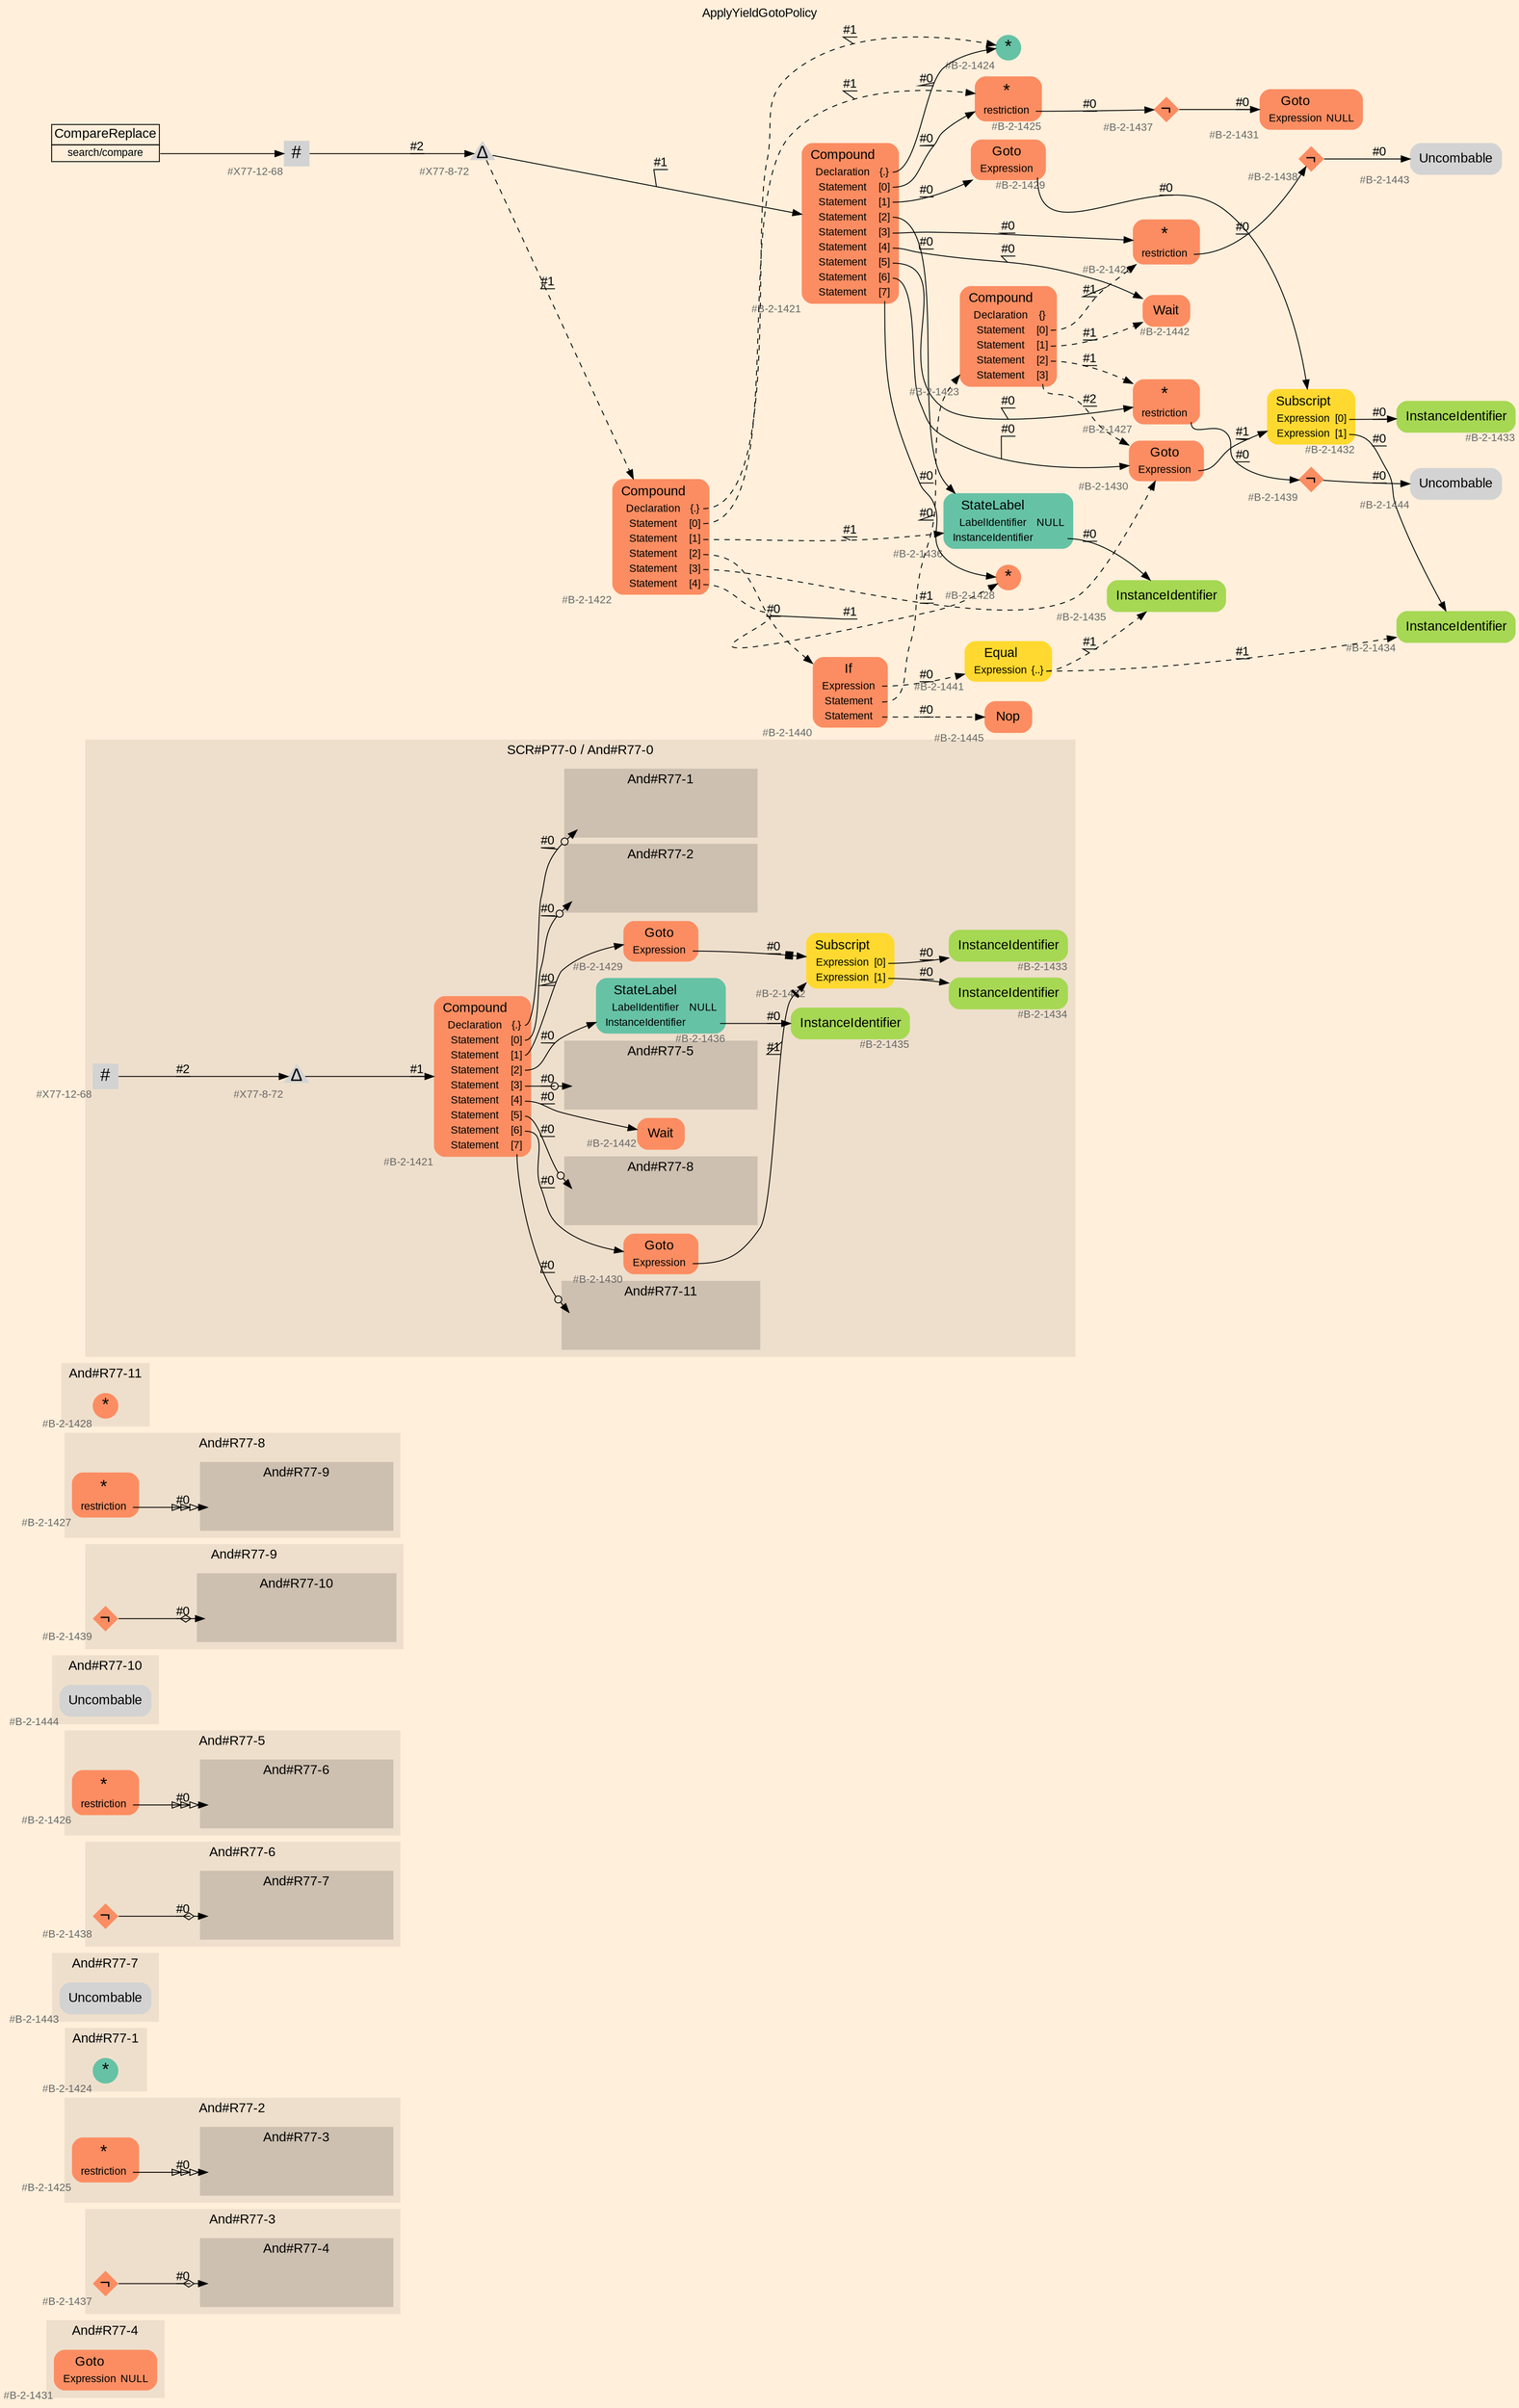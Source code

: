 digraph "ApplyYieldGotoPolicy" {
label = "ApplyYieldGotoPolicy"
labelloc = t
graph [
    rankdir = "LR"
    ranksep = 0.3
    bgcolor = antiquewhite1
    color = black
    fontcolor = black
    fontname = "Arial"
];
node [
    fontname = "Arial"
];
edge [
    fontname = "Arial"
];

// -------------------- figure And#R77-4 --------------------
// -------- region And#R77-4 ----------
subgraph "clusterAnd#R77-4" {
    label = "And#R77-4"
    style = "filled"
    color = antiquewhite2
    fontsize = "15"
    // -------- block And#R77-4/#B-2-1431 ----------
    "And#R77-4/#B-2-1431" [
        fillcolor = "/set28/2"
        xlabel = "#B-2-1431"
        fontsize = "12"
        fontcolor = grey40
        shape = "plaintext"
        label = <<TABLE BORDER="0" CELLBORDER="0" CELLSPACING="0">
         <TR><TD><FONT COLOR="black" POINT-SIZE="15">Goto</FONT></TD></TR>
         <TR><TD><FONT COLOR="black" POINT-SIZE="12">Expression</FONT></TD><TD PORT="port0"><FONT COLOR="black" POINT-SIZE="12">NULL</FONT></TD></TR>
        </TABLE>>
        style = "rounded,filled"
    ];
    
}


// -------------------- figure And#R77-3 --------------------
// -------- region And#R77-3 ----------
subgraph "clusterAnd#R77-3" {
    label = "And#R77-3"
    style = "filled"
    color = antiquewhite2
    fontsize = "15"
    // -------- block And#R77-3/#B-2-1437 ----------
    "And#R77-3/#B-2-1437" [
        fillcolor = "/set28/2"
        xlabel = "#B-2-1437"
        fontsize = "12"
        fontcolor = grey40
        shape = "diamond"
        label = <<FONT COLOR="black" POINT-SIZE="20">¬</FONT>>
        style = "filled"
        penwidth = 0.0
        fixedsize = true
        width = 0.4
        height = 0.4
    ];
    
    // -------- region And#R77-3/And#R77-4 ----------
    subgraph "clusterAnd#R77-3/And#R77-4" {
        label = "And#R77-4"
        style = "filled"
        color = antiquewhite3
        fontsize = "15"
        // -------- block And#R77-3/And#R77-4/#B-2-1431 ----------
        "And#R77-3/And#R77-4/#B-2-1431" [
            fillcolor = "/set28/2"
            xlabel = "#B-2-1431"
            fontsize = "12"
            fontcolor = grey40
            shape = "none"
            style = "invisible"
        ];
        
    }
    
}

"And#R77-3/#B-2-1437" -> "And#R77-3/And#R77-4/#B-2-1431" [
    arrowhead="normalnoneodiamond"
    label = "#0"
    decorate = true
    color = black
    fontcolor = black
];


// -------------------- figure And#R77-2 --------------------
// -------- region And#R77-2 ----------
subgraph "clusterAnd#R77-2" {
    label = "And#R77-2"
    style = "filled"
    color = antiquewhite2
    fontsize = "15"
    // -------- block And#R77-2/#B-2-1425 ----------
    "And#R77-2/#B-2-1425" [
        fillcolor = "/set28/2"
        xlabel = "#B-2-1425"
        fontsize = "12"
        fontcolor = grey40
        shape = "plaintext"
        label = <<TABLE BORDER="0" CELLBORDER="0" CELLSPACING="0">
         <TR><TD><FONT COLOR="black" POINT-SIZE="20">*</FONT></TD></TR>
         <TR><TD><FONT COLOR="black" POINT-SIZE="12">restriction</FONT></TD><TD PORT="port0"></TD></TR>
        </TABLE>>
        style = "rounded,filled"
    ];
    
    // -------- region And#R77-2/And#R77-3 ----------
    subgraph "clusterAnd#R77-2/And#R77-3" {
        label = "And#R77-3"
        style = "filled"
        color = antiquewhite3
        fontsize = "15"
        // -------- block And#R77-2/And#R77-3/#B-2-1437 ----------
        "And#R77-2/And#R77-3/#B-2-1437" [
            fillcolor = "/set28/2"
            xlabel = "#B-2-1437"
            fontsize = "12"
            fontcolor = grey40
            shape = "none"
            style = "invisible"
        ];
        
    }
    
}

"And#R77-2/#B-2-1425":port0 -> "And#R77-2/And#R77-3/#B-2-1437" [
    arrowhead="normalonormalonormalonormal"
    label = "#0"
    decorate = true
    color = black
    fontcolor = black
];


// -------------------- figure And#R77-1 --------------------
// -------- region And#R77-1 ----------
subgraph "clusterAnd#R77-1" {
    label = "And#R77-1"
    style = "filled"
    color = antiquewhite2
    fontsize = "15"
    // -------- block And#R77-1/#B-2-1424 ----------
    "And#R77-1/#B-2-1424" [
        fillcolor = "/set28/1"
        xlabel = "#B-2-1424"
        fontsize = "12"
        fontcolor = grey40
        shape = "circle"
        label = <<FONT COLOR="black" POINT-SIZE="20">*</FONT>>
        style = "filled"
        penwidth = 0.0
        fixedsize = true
        width = 0.4
        height = 0.4
    ];
    
}


// -------------------- figure And#R77-7 --------------------
// -------- region And#R77-7 ----------
subgraph "clusterAnd#R77-7" {
    label = "And#R77-7"
    style = "filled"
    color = antiquewhite2
    fontsize = "15"
    // -------- block And#R77-7/#B-2-1443 ----------
    "And#R77-7/#B-2-1443" [
        xlabel = "#B-2-1443"
        fontsize = "12"
        fontcolor = grey40
        shape = "plaintext"
        label = <<TABLE BORDER="0" CELLBORDER="0" CELLSPACING="0">
         <TR><TD><FONT COLOR="black" POINT-SIZE="15">Uncombable</FONT></TD></TR>
        </TABLE>>
        style = "rounded,filled"
    ];
    
}


// -------------------- figure And#R77-6 --------------------
// -------- region And#R77-6 ----------
subgraph "clusterAnd#R77-6" {
    label = "And#R77-6"
    style = "filled"
    color = antiquewhite2
    fontsize = "15"
    // -------- block And#R77-6/#B-2-1438 ----------
    "And#R77-6/#B-2-1438" [
        fillcolor = "/set28/2"
        xlabel = "#B-2-1438"
        fontsize = "12"
        fontcolor = grey40
        shape = "diamond"
        label = <<FONT COLOR="black" POINT-SIZE="20">¬</FONT>>
        style = "filled"
        penwidth = 0.0
        fixedsize = true
        width = 0.4
        height = 0.4
    ];
    
    // -------- region And#R77-6/And#R77-7 ----------
    subgraph "clusterAnd#R77-6/And#R77-7" {
        label = "And#R77-7"
        style = "filled"
        color = antiquewhite3
        fontsize = "15"
        // -------- block And#R77-6/And#R77-7/#B-2-1443 ----------
        "And#R77-6/And#R77-7/#B-2-1443" [
            xlabel = "#B-2-1443"
            fontsize = "12"
            fontcolor = grey40
            shape = "none"
            style = "invisible"
        ];
        
    }
    
}

"And#R77-6/#B-2-1438" -> "And#R77-6/And#R77-7/#B-2-1443" [
    arrowhead="normalnoneodiamond"
    label = "#0"
    decorate = true
    color = black
    fontcolor = black
];


// -------------------- figure And#R77-5 --------------------
// -------- region And#R77-5 ----------
subgraph "clusterAnd#R77-5" {
    label = "And#R77-5"
    style = "filled"
    color = antiquewhite2
    fontsize = "15"
    // -------- block And#R77-5/#B-2-1426 ----------
    "And#R77-5/#B-2-1426" [
        fillcolor = "/set28/2"
        xlabel = "#B-2-1426"
        fontsize = "12"
        fontcolor = grey40
        shape = "plaintext"
        label = <<TABLE BORDER="0" CELLBORDER="0" CELLSPACING="0">
         <TR><TD><FONT COLOR="black" POINT-SIZE="20">*</FONT></TD></TR>
         <TR><TD><FONT COLOR="black" POINT-SIZE="12">restriction</FONT></TD><TD PORT="port0"></TD></TR>
        </TABLE>>
        style = "rounded,filled"
    ];
    
    // -------- region And#R77-5/And#R77-6 ----------
    subgraph "clusterAnd#R77-5/And#R77-6" {
        label = "And#R77-6"
        style = "filled"
        color = antiquewhite3
        fontsize = "15"
        // -------- block And#R77-5/And#R77-6/#B-2-1438 ----------
        "And#R77-5/And#R77-6/#B-2-1438" [
            fillcolor = "/set28/2"
            xlabel = "#B-2-1438"
            fontsize = "12"
            fontcolor = grey40
            shape = "none"
            style = "invisible"
        ];
        
    }
    
}

"And#R77-5/#B-2-1426":port0 -> "And#R77-5/And#R77-6/#B-2-1438" [
    arrowhead="normalonormalonormalonormal"
    label = "#0"
    decorate = true
    color = black
    fontcolor = black
];


// -------------------- figure And#R77-10 --------------------
// -------- region And#R77-10 ----------
subgraph "clusterAnd#R77-10" {
    label = "And#R77-10"
    style = "filled"
    color = antiquewhite2
    fontsize = "15"
    // -------- block And#R77-10/#B-2-1444 ----------
    "And#R77-10/#B-2-1444" [
        xlabel = "#B-2-1444"
        fontsize = "12"
        fontcolor = grey40
        shape = "plaintext"
        label = <<TABLE BORDER="0" CELLBORDER="0" CELLSPACING="0">
         <TR><TD><FONT COLOR="black" POINT-SIZE="15">Uncombable</FONT></TD></TR>
        </TABLE>>
        style = "rounded,filled"
    ];
    
}


// -------------------- figure And#R77-9 --------------------
// -------- region And#R77-9 ----------
subgraph "clusterAnd#R77-9" {
    label = "And#R77-9"
    style = "filled"
    color = antiquewhite2
    fontsize = "15"
    // -------- block And#R77-9/#B-2-1439 ----------
    "And#R77-9/#B-2-1439" [
        fillcolor = "/set28/2"
        xlabel = "#B-2-1439"
        fontsize = "12"
        fontcolor = grey40
        shape = "diamond"
        label = <<FONT COLOR="black" POINT-SIZE="20">¬</FONT>>
        style = "filled"
        penwidth = 0.0
        fixedsize = true
        width = 0.4
        height = 0.4
    ];
    
    // -------- region And#R77-9/And#R77-10 ----------
    subgraph "clusterAnd#R77-9/And#R77-10" {
        label = "And#R77-10"
        style = "filled"
        color = antiquewhite3
        fontsize = "15"
        // -------- block And#R77-9/And#R77-10/#B-2-1444 ----------
        "And#R77-9/And#R77-10/#B-2-1444" [
            xlabel = "#B-2-1444"
            fontsize = "12"
            fontcolor = grey40
            shape = "none"
            style = "invisible"
        ];
        
    }
    
}

"And#R77-9/#B-2-1439" -> "And#R77-9/And#R77-10/#B-2-1444" [
    arrowhead="normalnoneodiamond"
    label = "#0"
    decorate = true
    color = black
    fontcolor = black
];


// -------------------- figure And#R77-8 --------------------
// -------- region And#R77-8 ----------
subgraph "clusterAnd#R77-8" {
    label = "And#R77-8"
    style = "filled"
    color = antiquewhite2
    fontsize = "15"
    // -------- block And#R77-8/#B-2-1427 ----------
    "And#R77-8/#B-2-1427" [
        fillcolor = "/set28/2"
        xlabel = "#B-2-1427"
        fontsize = "12"
        fontcolor = grey40
        shape = "plaintext"
        label = <<TABLE BORDER="0" CELLBORDER="0" CELLSPACING="0">
         <TR><TD><FONT COLOR="black" POINT-SIZE="20">*</FONT></TD></TR>
         <TR><TD><FONT COLOR="black" POINT-SIZE="12">restriction</FONT></TD><TD PORT="port0"></TD></TR>
        </TABLE>>
        style = "rounded,filled"
    ];
    
    // -------- region And#R77-8/And#R77-9 ----------
    subgraph "clusterAnd#R77-8/And#R77-9" {
        label = "And#R77-9"
        style = "filled"
        color = antiquewhite3
        fontsize = "15"
        // -------- block And#R77-8/And#R77-9/#B-2-1439 ----------
        "And#R77-8/And#R77-9/#B-2-1439" [
            fillcolor = "/set28/2"
            xlabel = "#B-2-1439"
            fontsize = "12"
            fontcolor = grey40
            shape = "none"
            style = "invisible"
        ];
        
    }
    
}

"And#R77-8/#B-2-1427":port0 -> "And#R77-8/And#R77-9/#B-2-1439" [
    arrowhead="normalonormalonormalonormal"
    label = "#0"
    decorate = true
    color = black
    fontcolor = black
];


// -------------------- figure And#R77-11 --------------------
// -------- region And#R77-11 ----------
subgraph "clusterAnd#R77-11" {
    label = "And#R77-11"
    style = "filled"
    color = antiquewhite2
    fontsize = "15"
    // -------- block And#R77-11/#B-2-1428 ----------
    "And#R77-11/#B-2-1428" [
        fillcolor = "/set28/2"
        xlabel = "#B-2-1428"
        fontsize = "12"
        fontcolor = grey40
        shape = "circle"
        label = <<FONT COLOR="black" POINT-SIZE="20">*</FONT>>
        style = "filled"
        penwidth = 0.0
        fixedsize = true
        width = 0.4
        height = 0.4
    ];
    
}


// -------------------- figure And#R77-0 --------------------
// -------- region And#R77-0 ----------
subgraph "clusterAnd#R77-0" {
    label = "SCR#P77-0 / And#R77-0"
    style = "filled"
    color = antiquewhite2
    fontsize = "15"
    // -------- block And#R77-0/#B-2-1433 ----------
    "And#R77-0/#B-2-1433" [
        fillcolor = "/set28/5"
        xlabel = "#B-2-1433"
        fontsize = "12"
        fontcolor = grey40
        shape = "plaintext"
        label = <<TABLE BORDER="0" CELLBORDER="0" CELLSPACING="0">
         <TR><TD><FONT COLOR="black" POINT-SIZE="15">InstanceIdentifier</FONT></TD></TR>
        </TABLE>>
        style = "rounded,filled"
    ];
    
    // -------- block And#R77-0/#B-2-1434 ----------
    "And#R77-0/#B-2-1434" [
        fillcolor = "/set28/5"
        xlabel = "#B-2-1434"
        fontsize = "12"
        fontcolor = grey40
        shape = "plaintext"
        label = <<TABLE BORDER="0" CELLBORDER="0" CELLSPACING="0">
         <TR><TD><FONT COLOR="black" POINT-SIZE="15">InstanceIdentifier</FONT></TD></TR>
        </TABLE>>
        style = "rounded,filled"
    ];
    
    // -------- block And#R77-0/#X77-8-72 ----------
    "And#R77-0/#X77-8-72" [
        xlabel = "#X77-8-72"
        fontsize = "12"
        fontcolor = grey40
        shape = "triangle"
        label = <<FONT COLOR="black" POINT-SIZE="20">Δ</FONT>>
        style = "filled"
        penwidth = 0.0
        fixedsize = true
        width = 0.4
        height = 0.4
    ];
    
    // -------- block And#R77-0/#B-2-1435 ----------
    "And#R77-0/#B-2-1435" [
        fillcolor = "/set28/5"
        xlabel = "#B-2-1435"
        fontsize = "12"
        fontcolor = grey40
        shape = "plaintext"
        label = <<TABLE BORDER="0" CELLBORDER="0" CELLSPACING="0">
         <TR><TD><FONT COLOR="black" POINT-SIZE="15">InstanceIdentifier</FONT></TD></TR>
        </TABLE>>
        style = "rounded,filled"
    ];
    
    // -------- block And#R77-0/#B-2-1436 ----------
    "And#R77-0/#B-2-1436" [
        fillcolor = "/set28/1"
        xlabel = "#B-2-1436"
        fontsize = "12"
        fontcolor = grey40
        shape = "plaintext"
        label = <<TABLE BORDER="0" CELLBORDER="0" CELLSPACING="0">
         <TR><TD><FONT COLOR="black" POINT-SIZE="15">StateLabel</FONT></TD></TR>
         <TR><TD><FONT COLOR="black" POINT-SIZE="12">LabelIdentifier</FONT></TD><TD PORT="port0"><FONT COLOR="black" POINT-SIZE="12">NULL</FONT></TD></TR>
         <TR><TD><FONT COLOR="black" POINT-SIZE="12">InstanceIdentifier</FONT></TD><TD PORT="port1"></TD></TR>
        </TABLE>>
        style = "rounded,filled"
    ];
    
    // -------- block And#R77-0/#B-2-1430 ----------
    "And#R77-0/#B-2-1430" [
        fillcolor = "/set28/2"
        xlabel = "#B-2-1430"
        fontsize = "12"
        fontcolor = grey40
        shape = "plaintext"
        label = <<TABLE BORDER="0" CELLBORDER="0" CELLSPACING="0">
         <TR><TD><FONT COLOR="black" POINT-SIZE="15">Goto</FONT></TD></TR>
         <TR><TD><FONT COLOR="black" POINT-SIZE="12">Expression</FONT></TD><TD PORT="port0"></TD></TR>
        </TABLE>>
        style = "rounded,filled"
    ];
    
    // -------- block And#R77-0/#B-2-1442 ----------
    "And#R77-0/#B-2-1442" [
        fillcolor = "/set28/2"
        xlabel = "#B-2-1442"
        fontsize = "12"
        fontcolor = grey40
        shape = "plaintext"
        label = <<TABLE BORDER="0" CELLBORDER="0" CELLSPACING="0">
         <TR><TD><FONT COLOR="black" POINT-SIZE="15">Wait</FONT></TD></TR>
        </TABLE>>
        style = "rounded,filled"
    ];
    
    // -------- block And#R77-0/#X77-12-68 ----------
    "And#R77-0/#X77-12-68" [
        xlabel = "#X77-12-68"
        fontsize = "12"
        fontcolor = grey40
        shape = "square"
        label = <<FONT COLOR="black" POINT-SIZE="20">#</FONT>>
        style = "filled"
        penwidth = 0.0
        fixedsize = true
        width = 0.4
        height = 0.4
    ];
    
    // -------- block And#R77-0/#B-2-1421 ----------
    "And#R77-0/#B-2-1421" [
        fillcolor = "/set28/2"
        xlabel = "#B-2-1421"
        fontsize = "12"
        fontcolor = grey40
        shape = "plaintext"
        label = <<TABLE BORDER="0" CELLBORDER="0" CELLSPACING="0">
         <TR><TD><FONT COLOR="black" POINT-SIZE="15">Compound</FONT></TD></TR>
         <TR><TD><FONT COLOR="black" POINT-SIZE="12">Declaration</FONT></TD><TD PORT="port0"><FONT COLOR="black" POINT-SIZE="12">{.}</FONT></TD></TR>
         <TR><TD><FONT COLOR="black" POINT-SIZE="12">Statement</FONT></TD><TD PORT="port1"><FONT COLOR="black" POINT-SIZE="12">[0]</FONT></TD></TR>
         <TR><TD><FONT COLOR="black" POINT-SIZE="12">Statement</FONT></TD><TD PORT="port2"><FONT COLOR="black" POINT-SIZE="12">[1]</FONT></TD></TR>
         <TR><TD><FONT COLOR="black" POINT-SIZE="12">Statement</FONT></TD><TD PORT="port3"><FONT COLOR="black" POINT-SIZE="12">[2]</FONT></TD></TR>
         <TR><TD><FONT COLOR="black" POINT-SIZE="12">Statement</FONT></TD><TD PORT="port4"><FONT COLOR="black" POINT-SIZE="12">[3]</FONT></TD></TR>
         <TR><TD><FONT COLOR="black" POINT-SIZE="12">Statement</FONT></TD><TD PORT="port5"><FONT COLOR="black" POINT-SIZE="12">[4]</FONT></TD></TR>
         <TR><TD><FONT COLOR="black" POINT-SIZE="12">Statement</FONT></TD><TD PORT="port6"><FONT COLOR="black" POINT-SIZE="12">[5]</FONT></TD></TR>
         <TR><TD><FONT COLOR="black" POINT-SIZE="12">Statement</FONT></TD><TD PORT="port7"><FONT COLOR="black" POINT-SIZE="12">[6]</FONT></TD></TR>
         <TR><TD><FONT COLOR="black" POINT-SIZE="12">Statement</FONT></TD><TD PORT="port8"><FONT COLOR="black" POINT-SIZE="12">[7]</FONT></TD></TR>
        </TABLE>>
        style = "rounded,filled"
    ];
    
    // -------- block And#R77-0/#B-2-1429 ----------
    "And#R77-0/#B-2-1429" [
        fillcolor = "/set28/2"
        xlabel = "#B-2-1429"
        fontsize = "12"
        fontcolor = grey40
        shape = "plaintext"
        label = <<TABLE BORDER="0" CELLBORDER="0" CELLSPACING="0">
         <TR><TD><FONT COLOR="black" POINT-SIZE="15">Goto</FONT></TD></TR>
         <TR><TD><FONT COLOR="black" POINT-SIZE="12">Expression</FONT></TD><TD PORT="port0"></TD></TR>
        </TABLE>>
        style = "rounded,filled"
    ];
    
    // -------- block And#R77-0/#B-2-1432 ----------
    "And#R77-0/#B-2-1432" [
        fillcolor = "/set28/6"
        xlabel = "#B-2-1432"
        fontsize = "12"
        fontcolor = grey40
        shape = "plaintext"
        label = <<TABLE BORDER="0" CELLBORDER="0" CELLSPACING="0">
         <TR><TD><FONT COLOR="black" POINT-SIZE="15">Subscript</FONT></TD></TR>
         <TR><TD><FONT COLOR="black" POINT-SIZE="12">Expression</FONT></TD><TD PORT="port0"><FONT COLOR="black" POINT-SIZE="12">[0]</FONT></TD></TR>
         <TR><TD><FONT COLOR="black" POINT-SIZE="12">Expression</FONT></TD><TD PORT="port1"><FONT COLOR="black" POINT-SIZE="12">[1]</FONT></TD></TR>
        </TABLE>>
        style = "rounded,filled"
    ];
    
    // -------- region And#R77-0/And#R77-1 ----------
    subgraph "clusterAnd#R77-0/And#R77-1" {
        label = "And#R77-1"
        style = "filled"
        color = antiquewhite3
        fontsize = "15"
        // -------- block And#R77-0/And#R77-1/#B-2-1424 ----------
        "And#R77-0/And#R77-1/#B-2-1424" [
            fillcolor = "/set28/1"
            xlabel = "#B-2-1424"
            fontsize = "12"
            fontcolor = grey40
            shape = "none"
            style = "invisible"
        ];
        
    }
    
    // -------- region And#R77-0/And#R77-2 ----------
    subgraph "clusterAnd#R77-0/And#R77-2" {
        label = "And#R77-2"
        style = "filled"
        color = antiquewhite3
        fontsize = "15"
        // -------- block And#R77-0/And#R77-2/#B-2-1425 ----------
        "And#R77-0/And#R77-2/#B-2-1425" [
            fillcolor = "/set28/2"
            xlabel = "#B-2-1425"
            fontsize = "12"
            fontcolor = grey40
            shape = "none"
            style = "invisible"
        ];
        
    }
    
    // -------- region And#R77-0/And#R77-5 ----------
    subgraph "clusterAnd#R77-0/And#R77-5" {
        label = "And#R77-5"
        style = "filled"
        color = antiquewhite3
        fontsize = "15"
        // -------- block And#R77-0/And#R77-5/#B-2-1426 ----------
        "And#R77-0/And#R77-5/#B-2-1426" [
            fillcolor = "/set28/2"
            xlabel = "#B-2-1426"
            fontsize = "12"
            fontcolor = grey40
            shape = "none"
            style = "invisible"
        ];
        
    }
    
    // -------- region And#R77-0/And#R77-8 ----------
    subgraph "clusterAnd#R77-0/And#R77-8" {
        label = "And#R77-8"
        style = "filled"
        color = antiquewhite3
        fontsize = "15"
        // -------- block And#R77-0/And#R77-8/#B-2-1427 ----------
        "And#R77-0/And#R77-8/#B-2-1427" [
            fillcolor = "/set28/2"
            xlabel = "#B-2-1427"
            fontsize = "12"
            fontcolor = grey40
            shape = "none"
            style = "invisible"
        ];
        
    }
    
    // -------- region And#R77-0/And#R77-11 ----------
    subgraph "clusterAnd#R77-0/And#R77-11" {
        label = "And#R77-11"
        style = "filled"
        color = antiquewhite3
        fontsize = "15"
        // -------- block And#R77-0/And#R77-11/#B-2-1428 ----------
        "And#R77-0/And#R77-11/#B-2-1428" [
            fillcolor = "/set28/2"
            xlabel = "#B-2-1428"
            fontsize = "12"
            fontcolor = grey40
            shape = "none"
            style = "invisible"
        ];
        
    }
    
}

"And#R77-0/#X77-8-72" -> "And#R77-0/#B-2-1421" [
    label = "#1"
    decorate = true
    color = black
    fontcolor = black
];

"And#R77-0/#B-2-1436":port1 -> "And#R77-0/#B-2-1435" [
    label = "#0"
    decorate = true
    color = black
    fontcolor = black
];

"And#R77-0/#B-2-1430":port0 -> "And#R77-0/#B-2-1432" [
    arrowhead="normalnonetee"
    label = "#1"
    decorate = true
    color = black
    fontcolor = black
];

"And#R77-0/#X77-12-68" -> "And#R77-0/#X77-8-72" [
    label = "#2"
    decorate = true
    color = black
    fontcolor = black
];

"And#R77-0/#B-2-1421":port0 -> "And#R77-0/And#R77-1/#B-2-1424" [
    arrowhead="normalnoneodot"
    label = "#0"
    decorate = true
    color = black
    fontcolor = black
];

"And#R77-0/#B-2-1421":port1 -> "And#R77-0/And#R77-2/#B-2-1425" [
    arrowhead="normalnoneodot"
    label = "#0"
    decorate = true
    color = black
    fontcolor = black
];

"And#R77-0/#B-2-1421":port2 -> "And#R77-0/#B-2-1429" [
    label = "#0"
    decorate = true
    color = black
    fontcolor = black
];

"And#R77-0/#B-2-1421":port3 -> "And#R77-0/#B-2-1436" [
    label = "#0"
    decorate = true
    color = black
    fontcolor = black
];

"And#R77-0/#B-2-1421":port4 -> "And#R77-0/And#R77-5/#B-2-1426" [
    arrowhead="normalnoneodot"
    label = "#0"
    decorate = true
    color = black
    fontcolor = black
];

"And#R77-0/#B-2-1421":port5 -> "And#R77-0/#B-2-1442" [
    label = "#0"
    decorate = true
    color = black
    fontcolor = black
];

"And#R77-0/#B-2-1421":port6 -> "And#R77-0/And#R77-8/#B-2-1427" [
    arrowhead="normalnoneodot"
    label = "#0"
    decorate = true
    color = black
    fontcolor = black
];

"And#R77-0/#B-2-1421":port7 -> "And#R77-0/#B-2-1430" [
    label = "#0"
    decorate = true
    color = black
    fontcolor = black
];

"And#R77-0/#B-2-1421":port8 -> "And#R77-0/And#R77-11/#B-2-1428" [
    arrowhead="normalnoneodot"
    label = "#0"
    decorate = true
    color = black
    fontcolor = black
];

"And#R77-0/#B-2-1429":port0 -> "And#R77-0/#B-2-1432" [
    arrowhead="normalnonebox"
    label = "#0"
    decorate = true
    color = black
    fontcolor = black
];

"And#R77-0/#B-2-1432":port0 -> "And#R77-0/#B-2-1433" [
    label = "#0"
    decorate = true
    color = black
    fontcolor = black
];

"And#R77-0/#B-2-1432":port1 -> "And#R77-0/#B-2-1434" [
    label = "#0"
    decorate = true
    color = black
    fontcolor = black
];


// -------------------- transformation figure --------------------
// -------- block CR#X77-10-77 ----------
"CR#X77-10-77" [
    fillcolor = antiquewhite1
    fontsize = "12"
    fontcolor = grey40
    shape = "plaintext"
    label = <<TABLE BORDER="0" CELLBORDER="1" CELLSPACING="0">
     <TR><TD><FONT COLOR="black" POINT-SIZE="15">CompareReplace</FONT></TD></TR>
     <TR><TD PORT="port0"><FONT COLOR="black" POINT-SIZE="12">search/compare</FONT></TD></TR>
    </TABLE>>
    style = "filled"
    color = black
];

// -------- block #X77-12-68 ----------
"#X77-12-68" [
    xlabel = "#X77-12-68"
    fontsize = "12"
    fontcolor = grey40
    shape = "square"
    label = <<FONT COLOR="black" POINT-SIZE="20">#</FONT>>
    style = "filled"
    penwidth = 0.0
    fixedsize = true
    width = 0.4
    height = 0.4
];

// -------- block #X77-8-72 ----------
"#X77-8-72" [
    xlabel = "#X77-8-72"
    fontsize = "12"
    fontcolor = grey40
    shape = "triangle"
    label = <<FONT COLOR="black" POINT-SIZE="20">Δ</FONT>>
    style = "filled"
    penwidth = 0.0
    fixedsize = true
    width = 0.4
    height = 0.4
];

// -------- block #B-2-1421 ----------
"#B-2-1421" [
    fillcolor = "/set28/2"
    xlabel = "#B-2-1421"
    fontsize = "12"
    fontcolor = grey40
    shape = "plaintext"
    label = <<TABLE BORDER="0" CELLBORDER="0" CELLSPACING="0">
     <TR><TD><FONT COLOR="black" POINT-SIZE="15">Compound</FONT></TD></TR>
     <TR><TD><FONT COLOR="black" POINT-SIZE="12">Declaration</FONT></TD><TD PORT="port0"><FONT COLOR="black" POINT-SIZE="12">{.}</FONT></TD></TR>
     <TR><TD><FONT COLOR="black" POINT-SIZE="12">Statement</FONT></TD><TD PORT="port1"><FONT COLOR="black" POINT-SIZE="12">[0]</FONT></TD></TR>
     <TR><TD><FONT COLOR="black" POINT-SIZE="12">Statement</FONT></TD><TD PORT="port2"><FONT COLOR="black" POINT-SIZE="12">[1]</FONT></TD></TR>
     <TR><TD><FONT COLOR="black" POINT-SIZE="12">Statement</FONT></TD><TD PORT="port3"><FONT COLOR="black" POINT-SIZE="12">[2]</FONT></TD></TR>
     <TR><TD><FONT COLOR="black" POINT-SIZE="12">Statement</FONT></TD><TD PORT="port4"><FONT COLOR="black" POINT-SIZE="12">[3]</FONT></TD></TR>
     <TR><TD><FONT COLOR="black" POINT-SIZE="12">Statement</FONT></TD><TD PORT="port5"><FONT COLOR="black" POINT-SIZE="12">[4]</FONT></TD></TR>
     <TR><TD><FONT COLOR="black" POINT-SIZE="12">Statement</FONT></TD><TD PORT="port6"><FONT COLOR="black" POINT-SIZE="12">[5]</FONT></TD></TR>
     <TR><TD><FONT COLOR="black" POINT-SIZE="12">Statement</FONT></TD><TD PORT="port7"><FONT COLOR="black" POINT-SIZE="12">[6]</FONT></TD></TR>
     <TR><TD><FONT COLOR="black" POINT-SIZE="12">Statement</FONT></TD><TD PORT="port8"><FONT COLOR="black" POINT-SIZE="12">[7]</FONT></TD></TR>
    </TABLE>>
    style = "rounded,filled"
];

// -------- block #B-2-1424 ----------
"#B-2-1424" [
    fillcolor = "/set28/1"
    xlabel = "#B-2-1424"
    fontsize = "12"
    fontcolor = grey40
    shape = "circle"
    label = <<FONT COLOR="black" POINT-SIZE="20">*</FONT>>
    style = "filled"
    penwidth = 0.0
    fixedsize = true
    width = 0.4
    height = 0.4
];

// -------- block #B-2-1425 ----------
"#B-2-1425" [
    fillcolor = "/set28/2"
    xlabel = "#B-2-1425"
    fontsize = "12"
    fontcolor = grey40
    shape = "plaintext"
    label = <<TABLE BORDER="0" CELLBORDER="0" CELLSPACING="0">
     <TR><TD><FONT COLOR="black" POINT-SIZE="20">*</FONT></TD></TR>
     <TR><TD><FONT COLOR="black" POINT-SIZE="12">restriction</FONT></TD><TD PORT="port0"></TD></TR>
    </TABLE>>
    style = "rounded,filled"
];

// -------- block #B-2-1437 ----------
"#B-2-1437" [
    fillcolor = "/set28/2"
    xlabel = "#B-2-1437"
    fontsize = "12"
    fontcolor = grey40
    shape = "diamond"
    label = <<FONT COLOR="black" POINT-SIZE="20">¬</FONT>>
    style = "filled"
    penwidth = 0.0
    fixedsize = true
    width = 0.4
    height = 0.4
];

// -------- block #B-2-1431 ----------
"#B-2-1431" [
    fillcolor = "/set28/2"
    xlabel = "#B-2-1431"
    fontsize = "12"
    fontcolor = grey40
    shape = "plaintext"
    label = <<TABLE BORDER="0" CELLBORDER="0" CELLSPACING="0">
     <TR><TD><FONT COLOR="black" POINT-SIZE="15">Goto</FONT></TD></TR>
     <TR><TD><FONT COLOR="black" POINT-SIZE="12">Expression</FONT></TD><TD PORT="port0"><FONT COLOR="black" POINT-SIZE="12">NULL</FONT></TD></TR>
    </TABLE>>
    style = "rounded,filled"
];

// -------- block #B-2-1429 ----------
"#B-2-1429" [
    fillcolor = "/set28/2"
    xlabel = "#B-2-1429"
    fontsize = "12"
    fontcolor = grey40
    shape = "plaintext"
    label = <<TABLE BORDER="0" CELLBORDER="0" CELLSPACING="0">
     <TR><TD><FONT COLOR="black" POINT-SIZE="15">Goto</FONT></TD></TR>
     <TR><TD><FONT COLOR="black" POINT-SIZE="12">Expression</FONT></TD><TD PORT="port0"></TD></TR>
    </TABLE>>
    style = "rounded,filled"
];

// -------- block #B-2-1432 ----------
"#B-2-1432" [
    fillcolor = "/set28/6"
    xlabel = "#B-2-1432"
    fontsize = "12"
    fontcolor = grey40
    shape = "plaintext"
    label = <<TABLE BORDER="0" CELLBORDER="0" CELLSPACING="0">
     <TR><TD><FONT COLOR="black" POINT-SIZE="15">Subscript</FONT></TD></TR>
     <TR><TD><FONT COLOR="black" POINT-SIZE="12">Expression</FONT></TD><TD PORT="port0"><FONT COLOR="black" POINT-SIZE="12">[0]</FONT></TD></TR>
     <TR><TD><FONT COLOR="black" POINT-SIZE="12">Expression</FONT></TD><TD PORT="port1"><FONT COLOR="black" POINT-SIZE="12">[1]</FONT></TD></TR>
    </TABLE>>
    style = "rounded,filled"
];

// -------- block #B-2-1433 ----------
"#B-2-1433" [
    fillcolor = "/set28/5"
    xlabel = "#B-2-1433"
    fontsize = "12"
    fontcolor = grey40
    shape = "plaintext"
    label = <<TABLE BORDER="0" CELLBORDER="0" CELLSPACING="0">
     <TR><TD><FONT COLOR="black" POINT-SIZE="15">InstanceIdentifier</FONT></TD></TR>
    </TABLE>>
    style = "rounded,filled"
];

// -------- block #B-2-1434 ----------
"#B-2-1434" [
    fillcolor = "/set28/5"
    xlabel = "#B-2-1434"
    fontsize = "12"
    fontcolor = grey40
    shape = "plaintext"
    label = <<TABLE BORDER="0" CELLBORDER="0" CELLSPACING="0">
     <TR><TD><FONT COLOR="black" POINT-SIZE="15">InstanceIdentifier</FONT></TD></TR>
    </TABLE>>
    style = "rounded,filled"
];

// -------- block #B-2-1436 ----------
"#B-2-1436" [
    fillcolor = "/set28/1"
    xlabel = "#B-2-1436"
    fontsize = "12"
    fontcolor = grey40
    shape = "plaintext"
    label = <<TABLE BORDER="0" CELLBORDER="0" CELLSPACING="0">
     <TR><TD><FONT COLOR="black" POINT-SIZE="15">StateLabel</FONT></TD></TR>
     <TR><TD><FONT COLOR="black" POINT-SIZE="12">LabelIdentifier</FONT></TD><TD PORT="port0"><FONT COLOR="black" POINT-SIZE="12">NULL</FONT></TD></TR>
     <TR><TD><FONT COLOR="black" POINT-SIZE="12">InstanceIdentifier</FONT></TD><TD PORT="port1"></TD></TR>
    </TABLE>>
    style = "rounded,filled"
];

// -------- block #B-2-1435 ----------
"#B-2-1435" [
    fillcolor = "/set28/5"
    xlabel = "#B-2-1435"
    fontsize = "12"
    fontcolor = grey40
    shape = "plaintext"
    label = <<TABLE BORDER="0" CELLBORDER="0" CELLSPACING="0">
     <TR><TD><FONT COLOR="black" POINT-SIZE="15">InstanceIdentifier</FONT></TD></TR>
    </TABLE>>
    style = "rounded,filled"
];

// -------- block #B-2-1426 ----------
"#B-2-1426" [
    fillcolor = "/set28/2"
    xlabel = "#B-2-1426"
    fontsize = "12"
    fontcolor = grey40
    shape = "plaintext"
    label = <<TABLE BORDER="0" CELLBORDER="0" CELLSPACING="0">
     <TR><TD><FONT COLOR="black" POINT-SIZE="20">*</FONT></TD></TR>
     <TR><TD><FONT COLOR="black" POINT-SIZE="12">restriction</FONT></TD><TD PORT="port0"></TD></TR>
    </TABLE>>
    style = "rounded,filled"
];

// -------- block #B-2-1438 ----------
"#B-2-1438" [
    fillcolor = "/set28/2"
    xlabel = "#B-2-1438"
    fontsize = "12"
    fontcolor = grey40
    shape = "diamond"
    label = <<FONT COLOR="black" POINT-SIZE="20">¬</FONT>>
    style = "filled"
    penwidth = 0.0
    fixedsize = true
    width = 0.4
    height = 0.4
];

// -------- block #B-2-1443 ----------
"#B-2-1443" [
    xlabel = "#B-2-1443"
    fontsize = "12"
    fontcolor = grey40
    shape = "plaintext"
    label = <<TABLE BORDER="0" CELLBORDER="0" CELLSPACING="0">
     <TR><TD><FONT COLOR="black" POINT-SIZE="15">Uncombable</FONT></TD></TR>
    </TABLE>>
    style = "rounded,filled"
];

// -------- block #B-2-1442 ----------
"#B-2-1442" [
    fillcolor = "/set28/2"
    xlabel = "#B-2-1442"
    fontsize = "12"
    fontcolor = grey40
    shape = "plaintext"
    label = <<TABLE BORDER="0" CELLBORDER="0" CELLSPACING="0">
     <TR><TD><FONT COLOR="black" POINT-SIZE="15">Wait</FONT></TD></TR>
    </TABLE>>
    style = "rounded,filled"
];

// -------- block #B-2-1427 ----------
"#B-2-1427" [
    fillcolor = "/set28/2"
    xlabel = "#B-2-1427"
    fontsize = "12"
    fontcolor = grey40
    shape = "plaintext"
    label = <<TABLE BORDER="0" CELLBORDER="0" CELLSPACING="0">
     <TR><TD><FONT COLOR="black" POINT-SIZE="20">*</FONT></TD></TR>
     <TR><TD><FONT COLOR="black" POINT-SIZE="12">restriction</FONT></TD><TD PORT="port0"></TD></TR>
    </TABLE>>
    style = "rounded,filled"
];

// -------- block #B-2-1439 ----------
"#B-2-1439" [
    fillcolor = "/set28/2"
    xlabel = "#B-2-1439"
    fontsize = "12"
    fontcolor = grey40
    shape = "diamond"
    label = <<FONT COLOR="black" POINT-SIZE="20">¬</FONT>>
    style = "filled"
    penwidth = 0.0
    fixedsize = true
    width = 0.4
    height = 0.4
];

// -------- block #B-2-1444 ----------
"#B-2-1444" [
    xlabel = "#B-2-1444"
    fontsize = "12"
    fontcolor = grey40
    shape = "plaintext"
    label = <<TABLE BORDER="0" CELLBORDER="0" CELLSPACING="0">
     <TR><TD><FONT COLOR="black" POINT-SIZE="15">Uncombable</FONT></TD></TR>
    </TABLE>>
    style = "rounded,filled"
];

// -------- block #B-2-1430 ----------
"#B-2-1430" [
    fillcolor = "/set28/2"
    xlabel = "#B-2-1430"
    fontsize = "12"
    fontcolor = grey40
    shape = "plaintext"
    label = <<TABLE BORDER="0" CELLBORDER="0" CELLSPACING="0">
     <TR><TD><FONT COLOR="black" POINT-SIZE="15">Goto</FONT></TD></TR>
     <TR><TD><FONT COLOR="black" POINT-SIZE="12">Expression</FONT></TD><TD PORT="port0"></TD></TR>
    </TABLE>>
    style = "rounded,filled"
];

// -------- block #B-2-1428 ----------
"#B-2-1428" [
    fillcolor = "/set28/2"
    xlabel = "#B-2-1428"
    fontsize = "12"
    fontcolor = grey40
    shape = "circle"
    label = <<FONT COLOR="black" POINT-SIZE="20">*</FONT>>
    style = "filled"
    penwidth = 0.0
    fixedsize = true
    width = 0.4
    height = 0.4
];

// -------- block #B-2-1422 ----------
"#B-2-1422" [
    fillcolor = "/set28/2"
    xlabel = "#B-2-1422"
    fontsize = "12"
    fontcolor = grey40
    shape = "plaintext"
    label = <<TABLE BORDER="0" CELLBORDER="0" CELLSPACING="0">
     <TR><TD><FONT COLOR="black" POINT-SIZE="15">Compound</FONT></TD></TR>
     <TR><TD><FONT COLOR="black" POINT-SIZE="12">Declaration</FONT></TD><TD PORT="port0"><FONT COLOR="black" POINT-SIZE="12">{.}</FONT></TD></TR>
     <TR><TD><FONT COLOR="black" POINT-SIZE="12">Statement</FONT></TD><TD PORT="port1"><FONT COLOR="black" POINT-SIZE="12">[0]</FONT></TD></TR>
     <TR><TD><FONT COLOR="black" POINT-SIZE="12">Statement</FONT></TD><TD PORT="port2"><FONT COLOR="black" POINT-SIZE="12">[1]</FONT></TD></TR>
     <TR><TD><FONT COLOR="black" POINT-SIZE="12">Statement</FONT></TD><TD PORT="port3"><FONT COLOR="black" POINT-SIZE="12">[2]</FONT></TD></TR>
     <TR><TD><FONT COLOR="black" POINT-SIZE="12">Statement</FONT></TD><TD PORT="port4"><FONT COLOR="black" POINT-SIZE="12">[3]</FONT></TD></TR>
     <TR><TD><FONT COLOR="black" POINT-SIZE="12">Statement</FONT></TD><TD PORT="port5"><FONT COLOR="black" POINT-SIZE="12">[4]</FONT></TD></TR>
    </TABLE>>
    style = "rounded,filled"
];

// -------- block #B-2-1440 ----------
"#B-2-1440" [
    fillcolor = "/set28/2"
    xlabel = "#B-2-1440"
    fontsize = "12"
    fontcolor = grey40
    shape = "plaintext"
    label = <<TABLE BORDER="0" CELLBORDER="0" CELLSPACING="0">
     <TR><TD><FONT COLOR="black" POINT-SIZE="15">If</FONT></TD></TR>
     <TR><TD><FONT COLOR="black" POINT-SIZE="12">Expression</FONT></TD><TD PORT="port0"></TD></TR>
     <TR><TD><FONT COLOR="black" POINT-SIZE="12">Statement</FONT></TD><TD PORT="port1"></TD></TR>
     <TR><TD><FONT COLOR="black" POINT-SIZE="12">Statement</FONT></TD><TD PORT="port2"></TD></TR>
    </TABLE>>
    style = "rounded,filled"
];

// -------- block #B-2-1441 ----------
"#B-2-1441" [
    fillcolor = "/set28/6"
    xlabel = "#B-2-1441"
    fontsize = "12"
    fontcolor = grey40
    shape = "plaintext"
    label = <<TABLE BORDER="0" CELLBORDER="0" CELLSPACING="0">
     <TR><TD><FONT COLOR="black" POINT-SIZE="15">Equal</FONT></TD></TR>
     <TR><TD><FONT COLOR="black" POINT-SIZE="12">Expression</FONT></TD><TD PORT="port0"><FONT COLOR="black" POINT-SIZE="12">{..}</FONT></TD></TR>
    </TABLE>>
    style = "rounded,filled"
];

// -------- block #B-2-1423 ----------
"#B-2-1423" [
    fillcolor = "/set28/2"
    xlabel = "#B-2-1423"
    fontsize = "12"
    fontcolor = grey40
    shape = "plaintext"
    label = <<TABLE BORDER="0" CELLBORDER="0" CELLSPACING="0">
     <TR><TD><FONT COLOR="black" POINT-SIZE="15">Compound</FONT></TD></TR>
     <TR><TD><FONT COLOR="black" POINT-SIZE="12">Declaration</FONT></TD><TD PORT="port0"><FONT COLOR="black" POINT-SIZE="12">{}</FONT></TD></TR>
     <TR><TD><FONT COLOR="black" POINT-SIZE="12">Statement</FONT></TD><TD PORT="port1"><FONT COLOR="black" POINT-SIZE="12">[0]</FONT></TD></TR>
     <TR><TD><FONT COLOR="black" POINT-SIZE="12">Statement</FONT></TD><TD PORT="port2"><FONT COLOR="black" POINT-SIZE="12">[1]</FONT></TD></TR>
     <TR><TD><FONT COLOR="black" POINT-SIZE="12">Statement</FONT></TD><TD PORT="port3"><FONT COLOR="black" POINT-SIZE="12">[2]</FONT></TD></TR>
     <TR><TD><FONT COLOR="black" POINT-SIZE="12">Statement</FONT></TD><TD PORT="port4"><FONT COLOR="black" POINT-SIZE="12">[3]</FONT></TD></TR>
    </TABLE>>
    style = "rounded,filled"
];

// -------- block #B-2-1445 ----------
"#B-2-1445" [
    fillcolor = "/set28/2"
    xlabel = "#B-2-1445"
    fontsize = "12"
    fontcolor = grey40
    shape = "plaintext"
    label = <<TABLE BORDER="0" CELLBORDER="0" CELLSPACING="0">
     <TR><TD><FONT COLOR="black" POINT-SIZE="15">Nop</FONT></TD></TR>
    </TABLE>>
    style = "rounded,filled"
];

"CR#X77-10-77":port0 -> "#X77-12-68" [
    label = ""
    decorate = true
    color = black
    fontcolor = black
];

"#X77-12-68" -> "#X77-8-72" [
    label = "#2"
    decorate = true
    color = black
    fontcolor = black
];

"#X77-8-72" -> "#B-2-1421" [
    label = "#1"
    decorate = true
    color = black
    fontcolor = black
];

"#X77-8-72" -> "#B-2-1422" [
    style="dashed"
    label = "#1"
    decorate = true
    color = black
    fontcolor = black
];

"#B-2-1421":port0 -> "#B-2-1424" [
    label = "#0"
    decorate = true
    color = black
    fontcolor = black
];

"#B-2-1421":port1 -> "#B-2-1425" [
    label = "#0"
    decorate = true
    color = black
    fontcolor = black
];

"#B-2-1421":port2 -> "#B-2-1429" [
    label = "#0"
    decorate = true
    color = black
    fontcolor = black
];

"#B-2-1421":port3 -> "#B-2-1436" [
    label = "#0"
    decorate = true
    color = black
    fontcolor = black
];

"#B-2-1421":port4 -> "#B-2-1426" [
    label = "#0"
    decorate = true
    color = black
    fontcolor = black
];

"#B-2-1421":port5 -> "#B-2-1442" [
    label = "#0"
    decorate = true
    color = black
    fontcolor = black
];

"#B-2-1421":port6 -> "#B-2-1427" [
    label = "#0"
    decorate = true
    color = black
    fontcolor = black
];

"#B-2-1421":port7 -> "#B-2-1430" [
    label = "#0"
    decorate = true
    color = black
    fontcolor = black
];

"#B-2-1421":port8 -> "#B-2-1428" [
    label = "#0"
    decorate = true
    color = black
    fontcolor = black
];

"#B-2-1425":port0 -> "#B-2-1437" [
    label = "#0"
    decorate = true
    color = black
    fontcolor = black
];

"#B-2-1437" -> "#B-2-1431" [
    label = "#0"
    decorate = true
    color = black
    fontcolor = black
];

"#B-2-1429":port0 -> "#B-2-1432" [
    label = "#0"
    decorate = true
    color = black
    fontcolor = black
];

"#B-2-1432":port0 -> "#B-2-1433" [
    label = "#0"
    decorate = true
    color = black
    fontcolor = black
];

"#B-2-1432":port1 -> "#B-2-1434" [
    label = "#0"
    decorate = true
    color = black
    fontcolor = black
];

"#B-2-1436":port1 -> "#B-2-1435" [
    label = "#0"
    decorate = true
    color = black
    fontcolor = black
];

"#B-2-1426":port0 -> "#B-2-1438" [
    label = "#0"
    decorate = true
    color = black
    fontcolor = black
];

"#B-2-1438" -> "#B-2-1443" [
    label = "#0"
    decorate = true
    color = black
    fontcolor = black
];

"#B-2-1427":port0 -> "#B-2-1439" [
    label = "#0"
    decorate = true
    color = black
    fontcolor = black
];

"#B-2-1439" -> "#B-2-1444" [
    label = "#0"
    decorate = true
    color = black
    fontcolor = black
];

"#B-2-1430":port0 -> "#B-2-1432" [
    label = "#1"
    decorate = true
    color = black
    fontcolor = black
];

"#B-2-1422":port0 -> "#B-2-1424" [
    style="dashed"
    label = "#1"
    decorate = true
    color = black
    fontcolor = black
];

"#B-2-1422":port1 -> "#B-2-1425" [
    style="dashed"
    label = "#1"
    decorate = true
    color = black
    fontcolor = black
];

"#B-2-1422":port2 -> "#B-2-1436" [
    style="dashed"
    label = "#1"
    decorate = true
    color = black
    fontcolor = black
];

"#B-2-1422":port3 -> "#B-2-1440" [
    style="dashed"
    label = "#0"
    decorate = true
    color = black
    fontcolor = black
];

"#B-2-1422":port4 -> "#B-2-1430" [
    style="dashed"
    label = "#1"
    decorate = true
    color = black
    fontcolor = black
];

"#B-2-1422":port5 -> "#B-2-1428" [
    style="dashed"
    label = "#1"
    decorate = true
    color = black
    fontcolor = black
];

"#B-2-1440":port0 -> "#B-2-1441" [
    style="dashed"
    label = "#0"
    decorate = true
    color = black
    fontcolor = black
];

"#B-2-1440":port1 -> "#B-2-1423" [
    style="dashed"
    label = "#0"
    decorate = true
    color = black
    fontcolor = black
];

"#B-2-1440":port2 -> "#B-2-1445" [
    style="dashed"
    label = "#0"
    decorate = true
    color = black
    fontcolor = black
];

"#B-2-1441":port0 -> "#B-2-1434" [
    style="dashed"
    label = "#1"
    decorate = true
    color = black
    fontcolor = black
];

"#B-2-1441":port0 -> "#B-2-1435" [
    style="dashed"
    label = "#1"
    decorate = true
    color = black
    fontcolor = black
];

"#B-2-1423":port1 -> "#B-2-1426" [
    style="dashed"
    label = "#1"
    decorate = true
    color = black
    fontcolor = black
];

"#B-2-1423":port2 -> "#B-2-1442" [
    style="dashed"
    label = "#1"
    decorate = true
    color = black
    fontcolor = black
];

"#B-2-1423":port3 -> "#B-2-1427" [
    style="dashed"
    label = "#1"
    decorate = true
    color = black
    fontcolor = black
];

"#B-2-1423":port4 -> "#B-2-1430" [
    style="dashed"
    label = "#2"
    decorate = true
    color = black
    fontcolor = black
];


}
